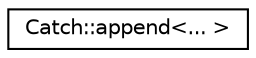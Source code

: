 digraph "Graphical Class Hierarchy"
{
  edge [fontname="Helvetica",fontsize="10",labelfontname="Helvetica",labelfontsize="10"];
  node [fontname="Helvetica",fontsize="10",shape=record];
  rankdir="LR";
  Node0 [label="Catch::append\<... \>",height=0.2,width=0.4,color="black", fillcolor="white", style="filled",URL="$structCatch_1_1append.html"];
}
